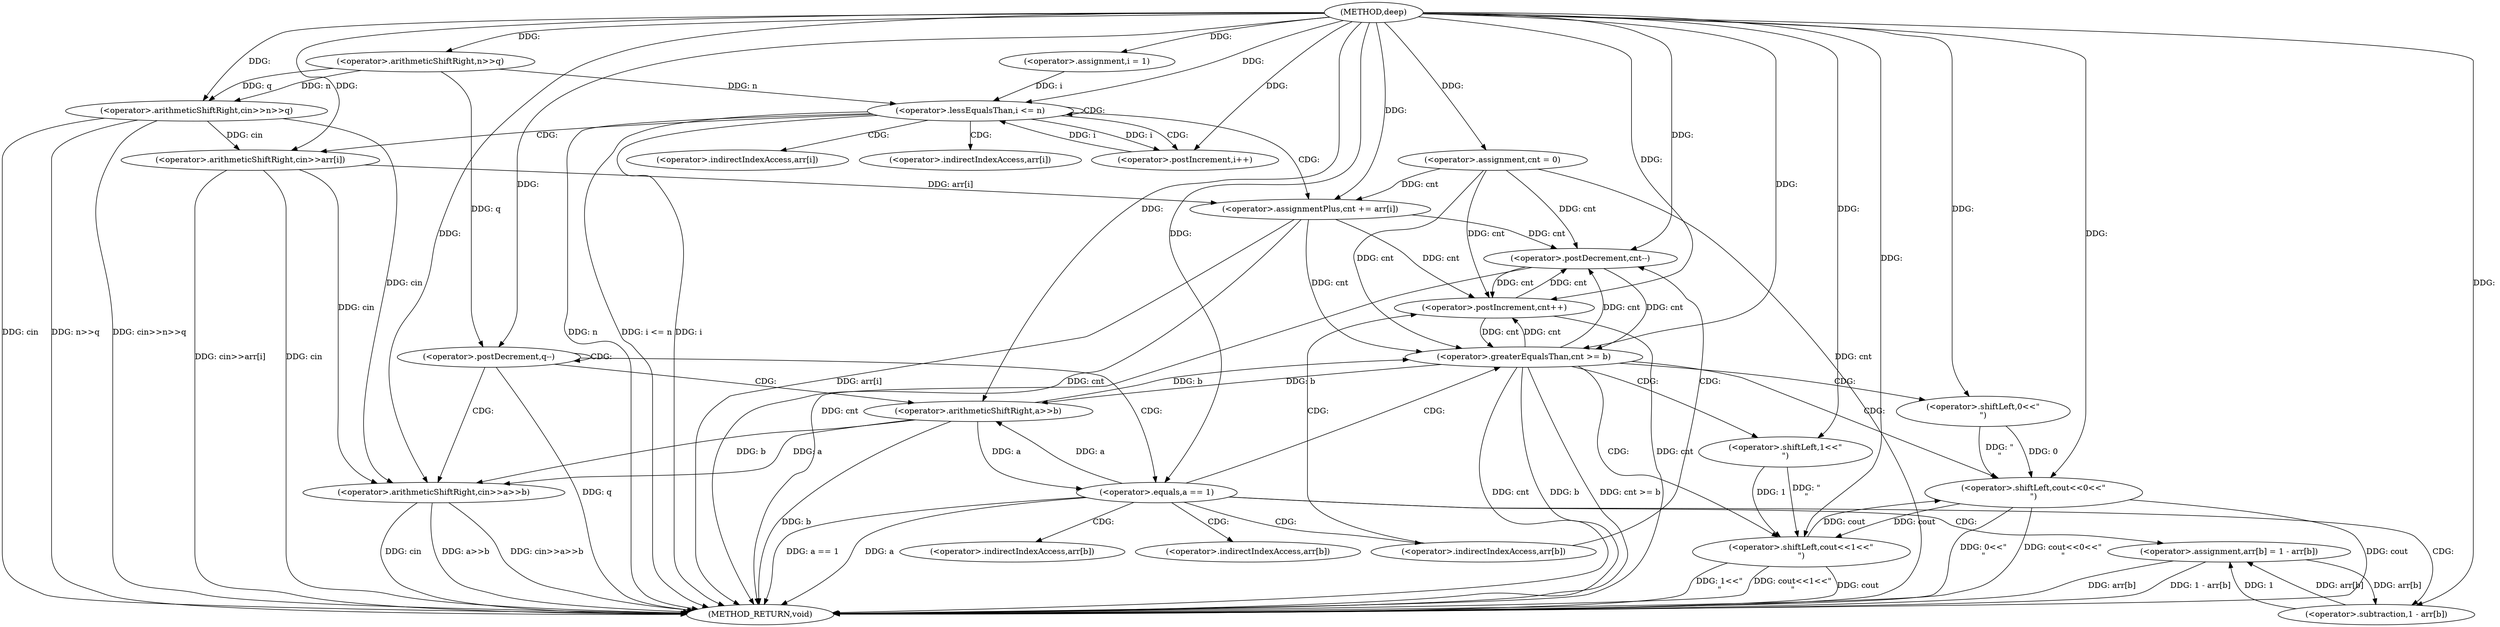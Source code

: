 digraph "deep" {  
"1000106" [label = "(METHOD,deep)" ]
"1000193" [label = "(METHOD_RETURN,void)" ]
"1000111" [label = "(<operator>.assignment,cnt = 0)" ]
"1000114" [label = "(<operator>.arithmeticShiftRight,cin>>n>>q)" ]
"1000122" [label = "(<operator>.assignment,i = 1)" ]
"1000125" [label = "(<operator>.lessEqualsThan,i <= n)" ]
"1000128" [label = "(<operator>.postIncrement,i++)" ]
"1000142" [label = "(<operator>.postDecrement,q--)" ]
"1000116" [label = "(<operator>.arithmeticShiftRight,n>>q)" ]
"1000131" [label = "(<operator>.arithmeticShiftRight,cin>>arr[i])" ]
"1000136" [label = "(<operator>.assignmentPlus,cnt += arr[i])" ]
"1000147" [label = "(<operator>.arithmeticShiftRight,cin>>a>>b)" ]
"1000153" [label = "(<operator>.equals,a == 1)" ]
"1000149" [label = "(<operator>.arithmeticShiftRight,a>>b)" ]
"1000167" [label = "(<operator>.assignment,arr[b] = 1 - arr[b])" ]
"1000162" [label = "(<operator>.postDecrement,cnt--)" ]
"1000165" [label = "(<operator>.postIncrement,cnt++)" ]
"1000171" [label = "(<operator>.subtraction,1 - arr[b])" ]
"1000179" [label = "(<operator>.greaterEqualsThan,cnt >= b)" ]
"1000182" [label = "(<operator>.shiftLeft,cout<<1<<\"\n\")" ]
"1000188" [label = "(<operator>.shiftLeft,cout<<0<<\"\n\")" ]
"1000184" [label = "(<operator>.shiftLeft,1<<\"\n\")" ]
"1000190" [label = "(<operator>.shiftLeft,0<<\"\n\")" ]
"1000133" [label = "(<operator>.indirectIndexAccess,arr[i])" ]
"1000138" [label = "(<operator>.indirectIndexAccess,arr[i])" ]
"1000158" [label = "(<operator>.indirectIndexAccess,arr[b])" ]
"1000168" [label = "(<operator>.indirectIndexAccess,arr[b])" ]
"1000173" [label = "(<operator>.indirectIndexAccess,arr[b])" ]
  "1000111" -> "1000193"  [ label = "DDG: cnt"] 
  "1000114" -> "1000193"  [ label = "DDG: cin"] 
  "1000114" -> "1000193"  [ label = "DDG: n>>q"] 
  "1000114" -> "1000193"  [ label = "DDG: cin>>n>>q"] 
  "1000125" -> "1000193"  [ label = "DDG: i"] 
  "1000125" -> "1000193"  [ label = "DDG: n"] 
  "1000125" -> "1000193"  [ label = "DDG: i <= n"] 
  "1000142" -> "1000193"  [ label = "DDG: q"] 
  "1000147" -> "1000193"  [ label = "DDG: cin"] 
  "1000149" -> "1000193"  [ label = "DDG: b"] 
  "1000147" -> "1000193"  [ label = "DDG: a>>b"] 
  "1000147" -> "1000193"  [ label = "DDG: cin>>a>>b"] 
  "1000153" -> "1000193"  [ label = "DDG: a"] 
  "1000153" -> "1000193"  [ label = "DDG: a == 1"] 
  "1000179" -> "1000193"  [ label = "DDG: cnt"] 
  "1000179" -> "1000193"  [ label = "DDG: b"] 
  "1000179" -> "1000193"  [ label = "DDG: cnt >= b"] 
  "1000188" -> "1000193"  [ label = "DDG: cout"] 
  "1000188" -> "1000193"  [ label = "DDG: 0<<\"\n\""] 
  "1000188" -> "1000193"  [ label = "DDG: cout<<0<<\"\n\""] 
  "1000182" -> "1000193"  [ label = "DDG: cout"] 
  "1000182" -> "1000193"  [ label = "DDG: 1<<\"\n\""] 
  "1000182" -> "1000193"  [ label = "DDG: cout<<1<<\"\n\""] 
  "1000165" -> "1000193"  [ label = "DDG: cnt"] 
  "1000162" -> "1000193"  [ label = "DDG: cnt"] 
  "1000167" -> "1000193"  [ label = "DDG: arr[b]"] 
  "1000167" -> "1000193"  [ label = "DDG: 1 - arr[b]"] 
  "1000131" -> "1000193"  [ label = "DDG: cin"] 
  "1000131" -> "1000193"  [ label = "DDG: cin>>arr[i]"] 
  "1000136" -> "1000193"  [ label = "DDG: cnt"] 
  "1000136" -> "1000193"  [ label = "DDG: arr[i]"] 
  "1000106" -> "1000111"  [ label = "DDG: "] 
  "1000106" -> "1000114"  [ label = "DDG: "] 
  "1000116" -> "1000114"  [ label = "DDG: n"] 
  "1000116" -> "1000114"  [ label = "DDG: q"] 
  "1000106" -> "1000122"  [ label = "DDG: "] 
  "1000106" -> "1000116"  [ label = "DDG: "] 
  "1000122" -> "1000125"  [ label = "DDG: i"] 
  "1000128" -> "1000125"  [ label = "DDG: i"] 
  "1000106" -> "1000125"  [ label = "DDG: "] 
  "1000116" -> "1000125"  [ label = "DDG: n"] 
  "1000125" -> "1000128"  [ label = "DDG: i"] 
  "1000106" -> "1000128"  [ label = "DDG: "] 
  "1000131" -> "1000136"  [ label = "DDG: arr[i]"] 
  "1000116" -> "1000142"  [ label = "DDG: q"] 
  "1000106" -> "1000142"  [ label = "DDG: "] 
  "1000114" -> "1000131"  [ label = "DDG: cin"] 
  "1000106" -> "1000131"  [ label = "DDG: "] 
  "1000111" -> "1000136"  [ label = "DDG: cnt"] 
  "1000106" -> "1000136"  [ label = "DDG: "] 
  "1000114" -> "1000147"  [ label = "DDG: cin"] 
  "1000131" -> "1000147"  [ label = "DDG: cin"] 
  "1000106" -> "1000147"  [ label = "DDG: "] 
  "1000149" -> "1000147"  [ label = "DDG: b"] 
  "1000149" -> "1000147"  [ label = "DDG: a"] 
  "1000153" -> "1000149"  [ label = "DDG: a"] 
  "1000106" -> "1000149"  [ label = "DDG: "] 
  "1000179" -> "1000149"  [ label = "DDG: b"] 
  "1000149" -> "1000153"  [ label = "DDG: a"] 
  "1000106" -> "1000153"  [ label = "DDG: "] 
  "1000171" -> "1000167"  [ label = "DDG: 1"] 
  "1000171" -> "1000167"  [ label = "DDG: arr[b]"] 
  "1000106" -> "1000171"  [ label = "DDG: "] 
  "1000167" -> "1000171"  [ label = "DDG: arr[b]"] 
  "1000111" -> "1000162"  [ label = "DDG: cnt"] 
  "1000179" -> "1000162"  [ label = "DDG: cnt"] 
  "1000165" -> "1000162"  [ label = "DDG: cnt"] 
  "1000136" -> "1000162"  [ label = "DDG: cnt"] 
  "1000106" -> "1000162"  [ label = "DDG: "] 
  "1000111" -> "1000165"  [ label = "DDG: cnt"] 
  "1000179" -> "1000165"  [ label = "DDG: cnt"] 
  "1000162" -> "1000165"  [ label = "DDG: cnt"] 
  "1000136" -> "1000165"  [ label = "DDG: cnt"] 
  "1000106" -> "1000165"  [ label = "DDG: "] 
  "1000111" -> "1000179"  [ label = "DDG: cnt"] 
  "1000165" -> "1000179"  [ label = "DDG: cnt"] 
  "1000162" -> "1000179"  [ label = "DDG: cnt"] 
  "1000136" -> "1000179"  [ label = "DDG: cnt"] 
  "1000106" -> "1000179"  [ label = "DDG: "] 
  "1000149" -> "1000179"  [ label = "DDG: b"] 
  "1000188" -> "1000182"  [ label = "DDG: cout"] 
  "1000106" -> "1000182"  [ label = "DDG: "] 
  "1000184" -> "1000182"  [ label = "DDG: \"\n\""] 
  "1000184" -> "1000182"  [ label = "DDG: 1"] 
  "1000106" -> "1000184"  [ label = "DDG: "] 
  "1000182" -> "1000188"  [ label = "DDG: cout"] 
  "1000106" -> "1000188"  [ label = "DDG: "] 
  "1000190" -> "1000188"  [ label = "DDG: 0"] 
  "1000190" -> "1000188"  [ label = "DDG: \"\n\""] 
  "1000106" -> "1000190"  [ label = "DDG: "] 
  "1000125" -> "1000125"  [ label = "CDG: "] 
  "1000125" -> "1000128"  [ label = "CDG: "] 
  "1000125" -> "1000133"  [ label = "CDG: "] 
  "1000125" -> "1000136"  [ label = "CDG: "] 
  "1000125" -> "1000131"  [ label = "CDG: "] 
  "1000125" -> "1000138"  [ label = "CDG: "] 
  "1000142" -> "1000153"  [ label = "CDG: "] 
  "1000142" -> "1000142"  [ label = "CDG: "] 
  "1000142" -> "1000149"  [ label = "CDG: "] 
  "1000142" -> "1000147"  [ label = "CDG: "] 
  "1000153" -> "1000168"  [ label = "CDG: "] 
  "1000153" -> "1000167"  [ label = "CDG: "] 
  "1000153" -> "1000173"  [ label = "CDG: "] 
  "1000153" -> "1000158"  [ label = "CDG: "] 
  "1000153" -> "1000171"  [ label = "CDG: "] 
  "1000153" -> "1000179"  [ label = "CDG: "] 
  "1000158" -> "1000165"  [ label = "CDG: "] 
  "1000158" -> "1000162"  [ label = "CDG: "] 
  "1000179" -> "1000182"  [ label = "CDG: "] 
  "1000179" -> "1000188"  [ label = "CDG: "] 
  "1000179" -> "1000190"  [ label = "CDG: "] 
  "1000179" -> "1000184"  [ label = "CDG: "] 
}
